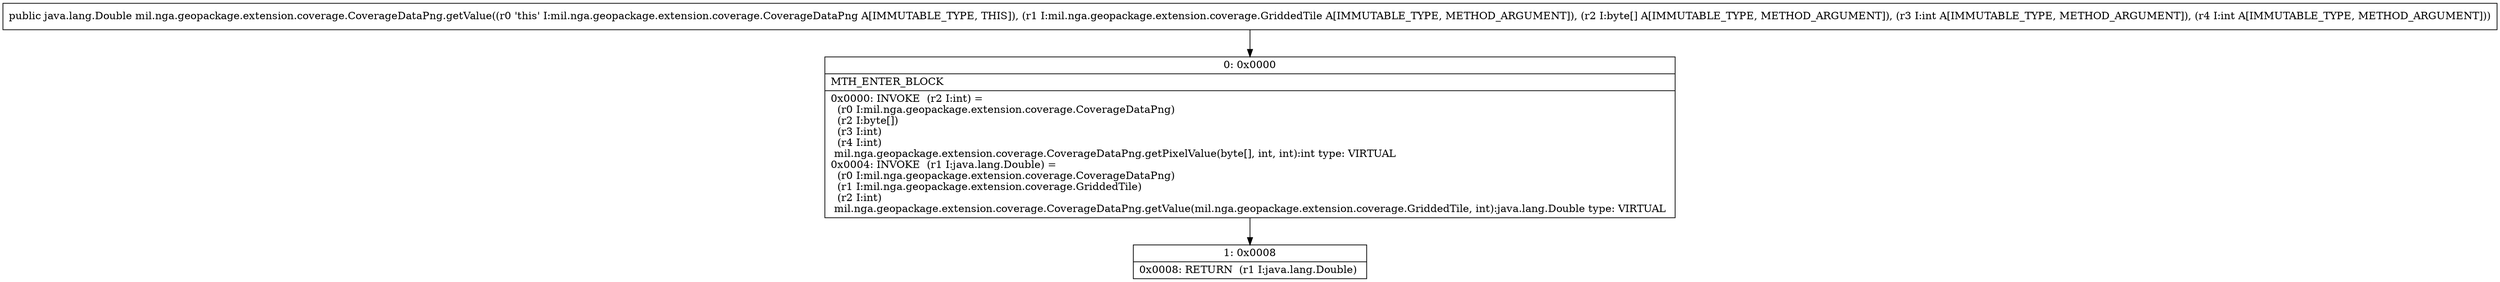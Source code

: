 digraph "CFG formil.nga.geopackage.extension.coverage.CoverageDataPng.getValue(Lmil\/nga\/geopackage\/extension\/coverage\/GriddedTile;[BII)Ljava\/lang\/Double;" {
Node_0 [shape=record,label="{0\:\ 0x0000|MTH_ENTER_BLOCK\l|0x0000: INVOKE  (r2 I:int) = \l  (r0 I:mil.nga.geopackage.extension.coverage.CoverageDataPng)\l  (r2 I:byte[])\l  (r3 I:int)\l  (r4 I:int)\l mil.nga.geopackage.extension.coverage.CoverageDataPng.getPixelValue(byte[], int, int):int type: VIRTUAL \l0x0004: INVOKE  (r1 I:java.lang.Double) = \l  (r0 I:mil.nga.geopackage.extension.coverage.CoverageDataPng)\l  (r1 I:mil.nga.geopackage.extension.coverage.GriddedTile)\l  (r2 I:int)\l mil.nga.geopackage.extension.coverage.CoverageDataPng.getValue(mil.nga.geopackage.extension.coverage.GriddedTile, int):java.lang.Double type: VIRTUAL \l}"];
Node_1 [shape=record,label="{1\:\ 0x0008|0x0008: RETURN  (r1 I:java.lang.Double) \l}"];
MethodNode[shape=record,label="{public java.lang.Double mil.nga.geopackage.extension.coverage.CoverageDataPng.getValue((r0 'this' I:mil.nga.geopackage.extension.coverage.CoverageDataPng A[IMMUTABLE_TYPE, THIS]), (r1 I:mil.nga.geopackage.extension.coverage.GriddedTile A[IMMUTABLE_TYPE, METHOD_ARGUMENT]), (r2 I:byte[] A[IMMUTABLE_TYPE, METHOD_ARGUMENT]), (r3 I:int A[IMMUTABLE_TYPE, METHOD_ARGUMENT]), (r4 I:int A[IMMUTABLE_TYPE, METHOD_ARGUMENT])) }"];
MethodNode -> Node_0;
Node_0 -> Node_1;
}

